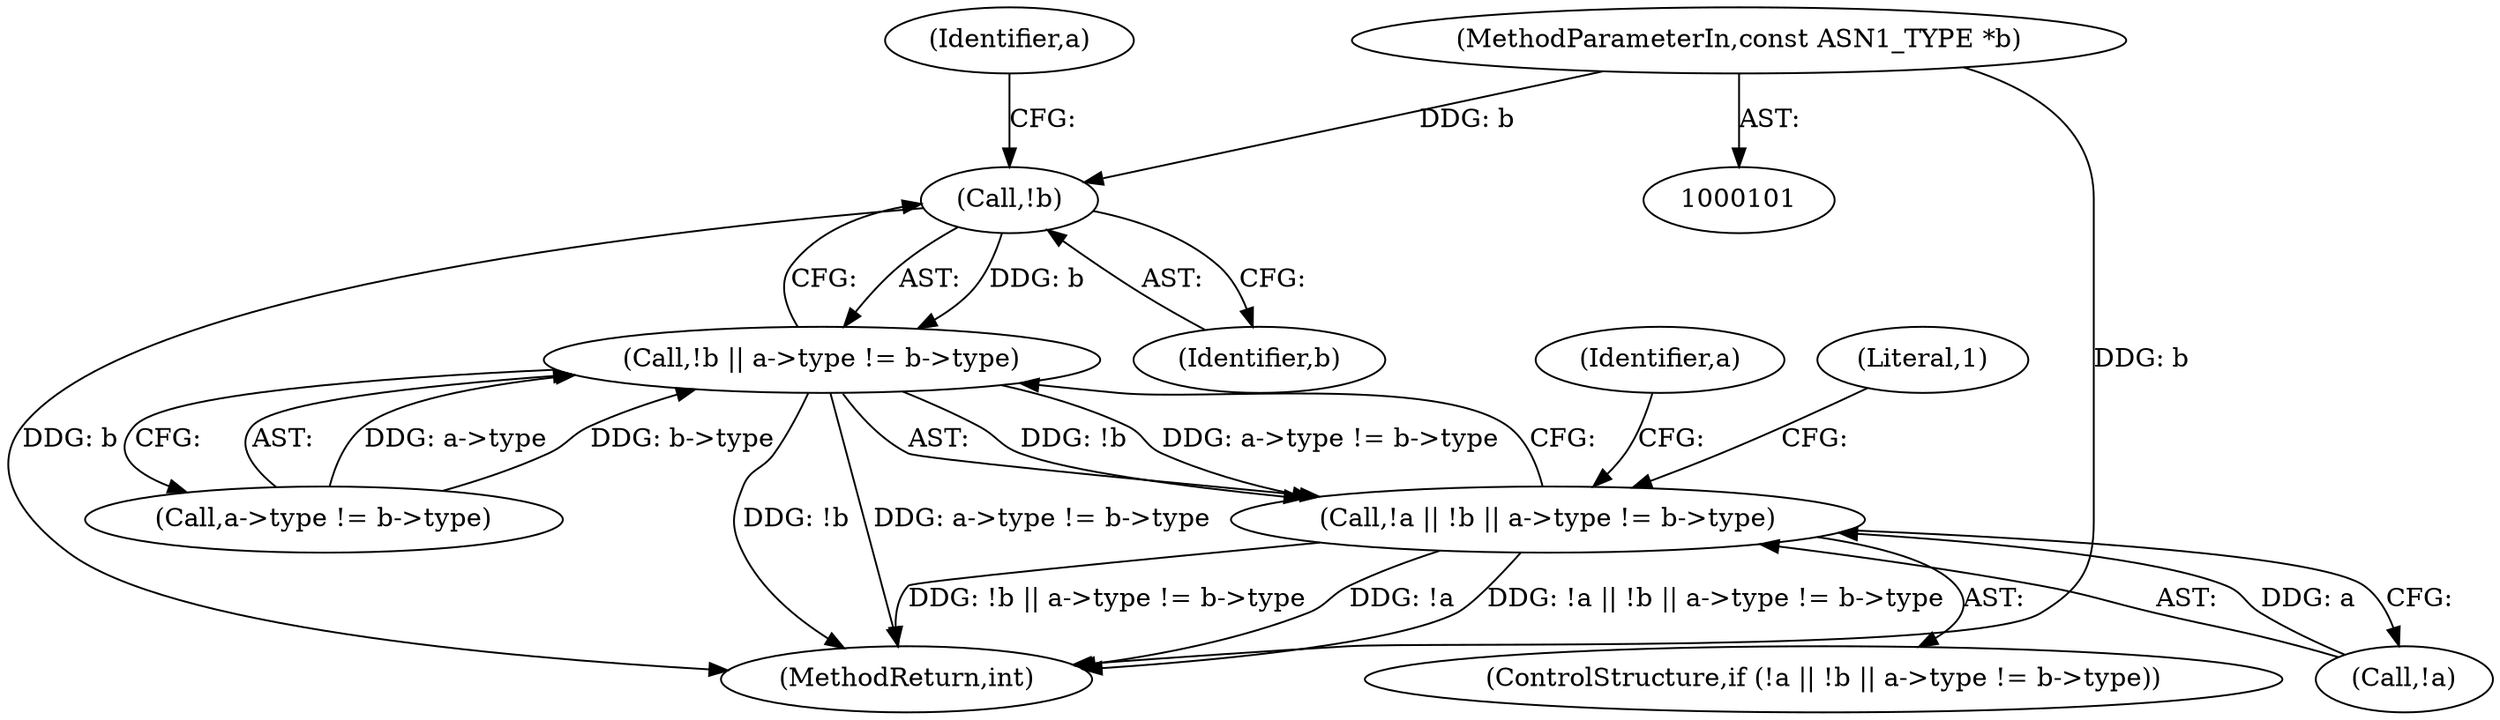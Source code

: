 digraph "0_openssl_c3c7fb07dc975dc3c9de0eddb7d8fd79fc9c67c1@pointer" {
"1000115" [label="(Call,!b)"];
"1000103" [label="(MethodParameterIn,const ASN1_TYPE *b)"];
"1000114" [label="(Call,!b || a->type != b->type)"];
"1000111" [label="(Call,!a || !b || a->type != b->type)"];
"1000111" [label="(Call,!a || !b || a->type != b->type)"];
"1000117" [label="(Call,a->type != b->type)"];
"1000110" [label="(ControlStructure,if (!a || !b || a->type != b->type))"];
"1000129" [label="(Identifier,a)"];
"1000115" [label="(Call,!b)"];
"1000119" [label="(Identifier,a)"];
"1000116" [label="(Identifier,b)"];
"1000207" [label="(MethodReturn,int)"];
"1000126" [label="(Literal,1)"];
"1000112" [label="(Call,!a)"];
"1000114" [label="(Call,!b || a->type != b->type)"];
"1000103" [label="(MethodParameterIn,const ASN1_TYPE *b)"];
"1000115" -> "1000114"  [label="AST: "];
"1000115" -> "1000116"  [label="CFG: "];
"1000116" -> "1000115"  [label="AST: "];
"1000119" -> "1000115"  [label="CFG: "];
"1000114" -> "1000115"  [label="CFG: "];
"1000115" -> "1000207"  [label="DDG: b"];
"1000115" -> "1000114"  [label="DDG: b"];
"1000103" -> "1000115"  [label="DDG: b"];
"1000103" -> "1000101"  [label="AST: "];
"1000103" -> "1000207"  [label="DDG: b"];
"1000114" -> "1000111"  [label="AST: "];
"1000114" -> "1000117"  [label="CFG: "];
"1000117" -> "1000114"  [label="AST: "];
"1000111" -> "1000114"  [label="CFG: "];
"1000114" -> "1000207"  [label="DDG: a->type != b->type"];
"1000114" -> "1000207"  [label="DDG: !b"];
"1000114" -> "1000111"  [label="DDG: !b"];
"1000114" -> "1000111"  [label="DDG: a->type != b->type"];
"1000117" -> "1000114"  [label="DDG: a->type"];
"1000117" -> "1000114"  [label="DDG: b->type"];
"1000111" -> "1000110"  [label="AST: "];
"1000111" -> "1000112"  [label="CFG: "];
"1000112" -> "1000111"  [label="AST: "];
"1000126" -> "1000111"  [label="CFG: "];
"1000129" -> "1000111"  [label="CFG: "];
"1000111" -> "1000207"  [label="DDG: !b || a->type != b->type"];
"1000111" -> "1000207"  [label="DDG: !a"];
"1000111" -> "1000207"  [label="DDG: !a || !b || a->type != b->type"];
"1000112" -> "1000111"  [label="DDG: a"];
}
